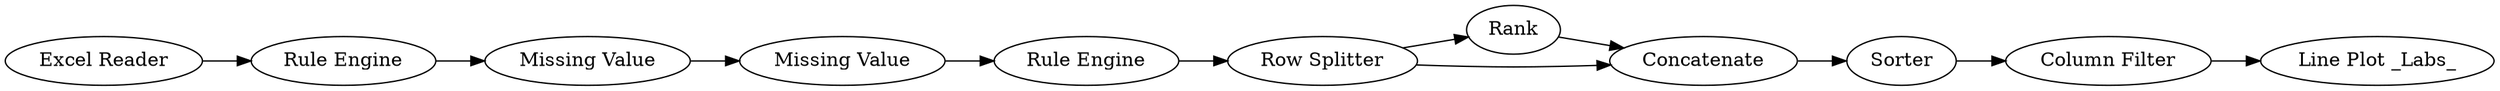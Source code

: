 digraph {
	7 -> 8
	12 -> 9
	9 -> 11
	13 -> 14
	1 -> 5
	11 -> 13
	5 -> 6
	6 -> 7
	12 -> 11
	14 -> 2
	8 -> 12
	5 [label="Rule Engine"]
	13 [label=Sorter]
	1 [label="Excel Reader"]
	7 [label="Missing Value"]
	9 [label=Rank]
	11 [label=Concatenate]
	6 [label="Missing Value"]
	8 [label="Rule Engine"]
	14 [label="Column Filter"]
	2 [label="Line Plot _Labs_"]
	12 [label="Row Splitter"]
	rankdir=LR
}
